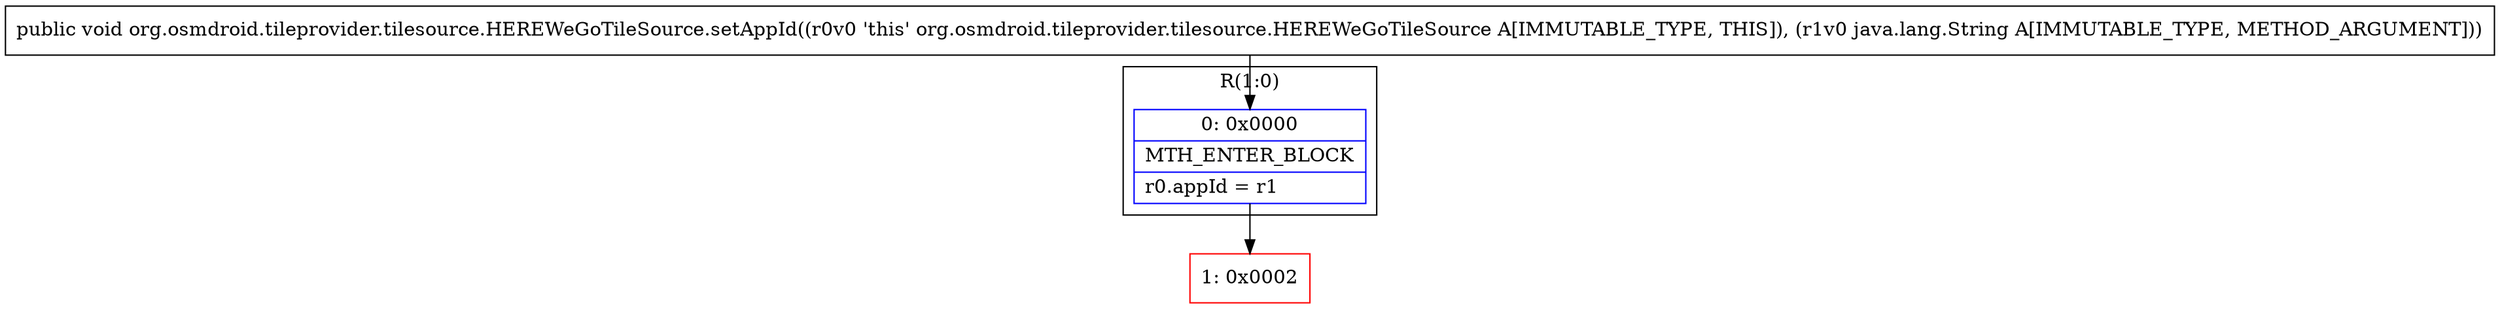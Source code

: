 digraph "CFG fororg.osmdroid.tileprovider.tilesource.HEREWeGoTileSource.setAppId(Ljava\/lang\/String;)V" {
subgraph cluster_Region_1777751428 {
label = "R(1:0)";
node [shape=record,color=blue];
Node_0 [shape=record,label="{0\:\ 0x0000|MTH_ENTER_BLOCK\l|r0.appId = r1\l}"];
}
Node_1 [shape=record,color=red,label="{1\:\ 0x0002}"];
MethodNode[shape=record,label="{public void org.osmdroid.tileprovider.tilesource.HEREWeGoTileSource.setAppId((r0v0 'this' org.osmdroid.tileprovider.tilesource.HEREWeGoTileSource A[IMMUTABLE_TYPE, THIS]), (r1v0 java.lang.String A[IMMUTABLE_TYPE, METHOD_ARGUMENT])) }"];
MethodNode -> Node_0;
Node_0 -> Node_1;
}

